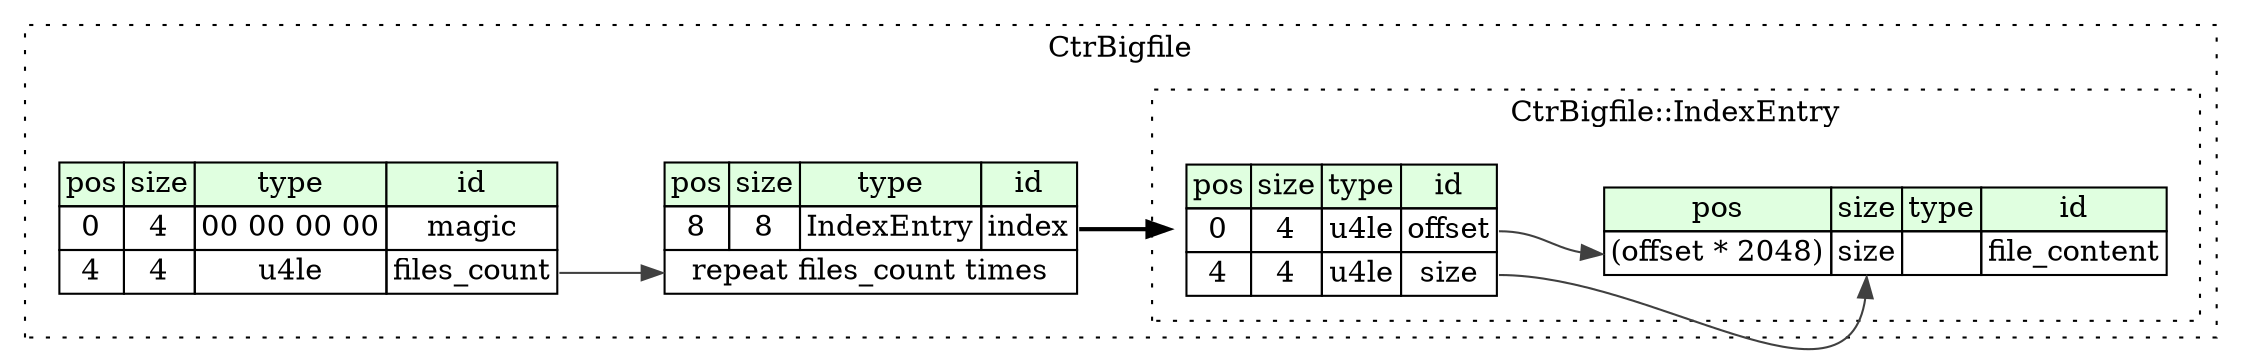 digraph {
	rankdir=LR;
	node [shape=plaintext];
	subgraph cluster__ctr_bigfile {
		label="CtrBigfile";
		graph[style=dotted];

		ctr_bigfile__seq [label=<<TABLE BORDER="0" CELLBORDER="1" CELLSPACING="0">
			<TR><TD BGCOLOR="#E0FFE0">pos</TD><TD BGCOLOR="#E0FFE0">size</TD><TD BGCOLOR="#E0FFE0">type</TD><TD BGCOLOR="#E0FFE0">id</TD></TR>
			<TR><TD PORT="magic_pos">0</TD><TD PORT="magic_size">4</TD><TD>00 00 00 00</TD><TD PORT="magic_type">magic</TD></TR>
			<TR><TD PORT="files_count_pos">4</TD><TD PORT="files_count_size">4</TD><TD>u4le</TD><TD PORT="files_count_type">files_count</TD></TR>
		</TABLE>>];
		ctr_bigfile__inst__index [label=<<TABLE BORDER="0" CELLBORDER="1" CELLSPACING="0">
			<TR><TD BGCOLOR="#E0FFE0">pos</TD><TD BGCOLOR="#E0FFE0">size</TD><TD BGCOLOR="#E0FFE0">type</TD><TD BGCOLOR="#E0FFE0">id</TD></TR>
			<TR><TD PORT="index_pos">8</TD><TD PORT="index_size">8</TD><TD>IndexEntry</TD><TD PORT="index_type">index</TD></TR>
			<TR><TD COLSPAN="4" PORT="index__repeat">repeat files_count times</TD></TR>
		</TABLE>>];
		subgraph cluster__index_entry {
			label="CtrBigfile::IndexEntry";
			graph[style=dotted];

			index_entry__seq [label=<<TABLE BORDER="0" CELLBORDER="1" CELLSPACING="0">
				<TR><TD BGCOLOR="#E0FFE0">pos</TD><TD BGCOLOR="#E0FFE0">size</TD><TD BGCOLOR="#E0FFE0">type</TD><TD BGCOLOR="#E0FFE0">id</TD></TR>
				<TR><TD PORT="offset_pos">0</TD><TD PORT="offset_size">4</TD><TD>u4le</TD><TD PORT="offset_type">offset</TD></TR>
				<TR><TD PORT="size_pos">4</TD><TD PORT="size_size">4</TD><TD>u4le</TD><TD PORT="size_type">size</TD></TR>
			</TABLE>>];
			index_entry__inst__file_content [label=<<TABLE BORDER="0" CELLBORDER="1" CELLSPACING="0">
				<TR><TD BGCOLOR="#E0FFE0">pos</TD><TD BGCOLOR="#E0FFE0">size</TD><TD BGCOLOR="#E0FFE0">type</TD><TD BGCOLOR="#E0FFE0">id</TD></TR>
				<TR><TD PORT="file_content_pos">(offset * 2048)</TD><TD PORT="file_content_size">size</TD><TD></TD><TD PORT="file_content_type">file_content</TD></TR>
			</TABLE>>];
		}
	}
	ctr_bigfile__inst__index:index_type -> index_entry__seq [style=bold];
	ctr_bigfile__seq:files_count_type -> ctr_bigfile__inst__index:index__repeat [color="#404040"];
	index_entry__seq:offset_type -> index_entry__inst__file_content:file_content_pos [color="#404040"];
	index_entry__seq:size_type -> index_entry__inst__file_content:file_content_size [color="#404040"];
}
